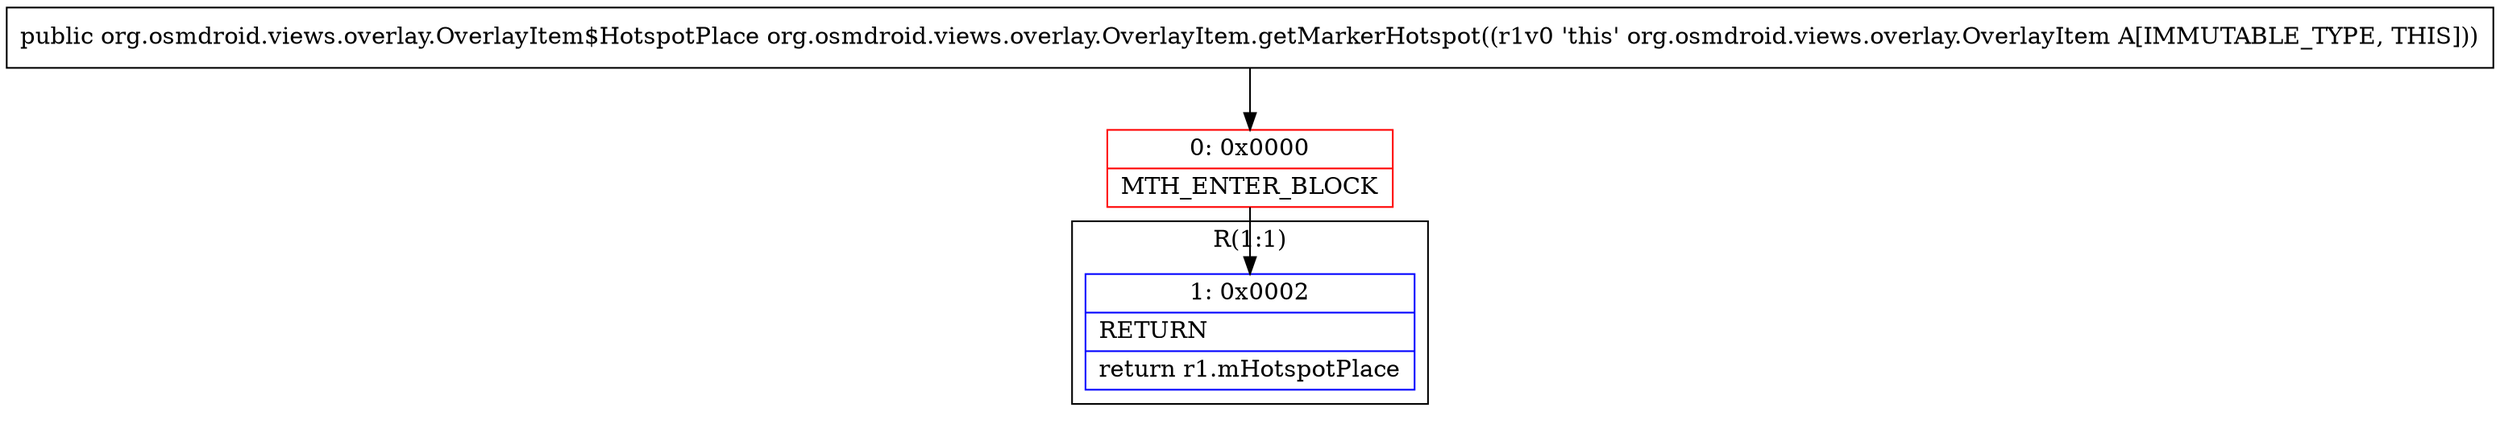 digraph "CFG fororg.osmdroid.views.overlay.OverlayItem.getMarkerHotspot()Lorg\/osmdroid\/views\/overlay\/OverlayItem$HotspotPlace;" {
subgraph cluster_Region_1723866333 {
label = "R(1:1)";
node [shape=record,color=blue];
Node_1 [shape=record,label="{1\:\ 0x0002|RETURN\l|return r1.mHotspotPlace\l}"];
}
Node_0 [shape=record,color=red,label="{0\:\ 0x0000|MTH_ENTER_BLOCK\l}"];
MethodNode[shape=record,label="{public org.osmdroid.views.overlay.OverlayItem$HotspotPlace org.osmdroid.views.overlay.OverlayItem.getMarkerHotspot((r1v0 'this' org.osmdroid.views.overlay.OverlayItem A[IMMUTABLE_TYPE, THIS])) }"];
MethodNode -> Node_0;
Node_0 -> Node_1;
}

